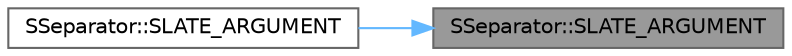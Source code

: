 digraph "SSeparator::SLATE_ARGUMENT"
{
 // INTERACTIVE_SVG=YES
 // LATEX_PDF_SIZE
  bgcolor="transparent";
  edge [fontname=Helvetica,fontsize=10,labelfontname=Helvetica,labelfontsize=10];
  node [fontname=Helvetica,fontsize=10,shape=box,height=0.2,width=0.4];
  rankdir="RL";
  Node1 [id="Node000001",label="SSeparator::SLATE_ARGUMENT",height=0.2,width=0.4,color="gray40", fillcolor="grey60", style="filled", fontcolor="black",tooltip="A horizontal separator is used in a vertical list (orientation is direction of the line drawn)"];
  Node1 -> Node2 [id="edge1_Node000001_Node000002",dir="back",color="steelblue1",style="solid",tooltip=" "];
  Node2 [id="Node000002",label="SSeparator::SLATE_ARGUMENT",height=0.2,width=0.4,color="grey40", fillcolor="white", style="filled",URL="$df/d69/classSSeparator.html#a07f48e67059b9c15b024cb8065d1e920",tooltip="Color and opacity."];
}

